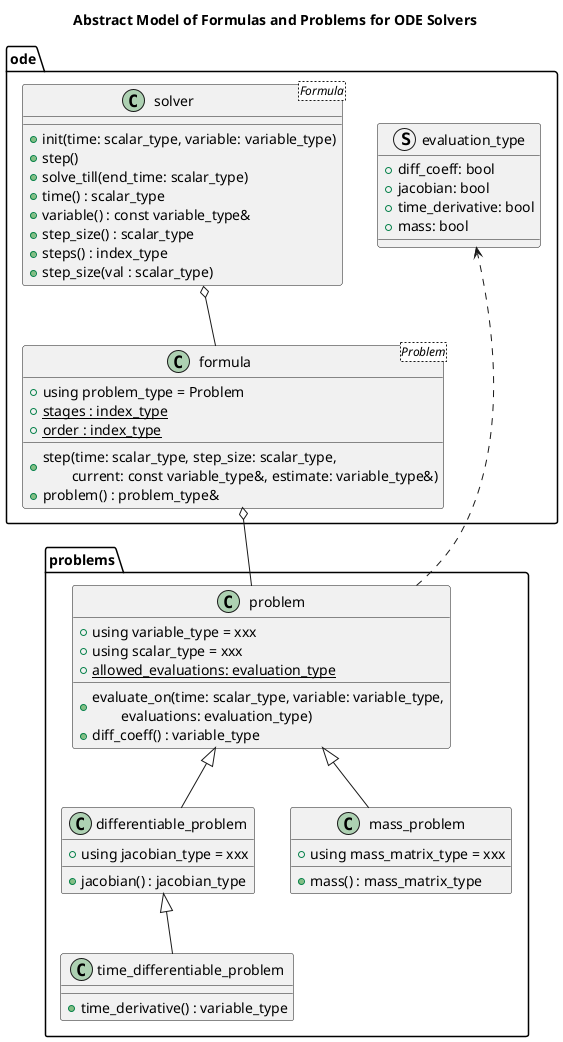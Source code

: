 @startuml formula_and_problems

title Abstract Model of Formulas and Problems for ODE Solvers

package ode {
    struct evaluation_type {
        + diff_coeff: bool
        + jacobian: bool
        + time_derivative: bool
        + mass: bool
    }
}

package problems {
    class problem {
        + using variable_type = xxx
        + using scalar_type = xxx
        {static} + allowed_evaluations: evaluation_type
        + evaluate_on(time: scalar_type, variable: variable_type,\n\tevaluations: evaluation_type)
        + diff_coeff() : variable_type
    }
    problem ..> evaluation_type

    class differentiable_problem {
        + using jacobian_type = xxx
        + jacobian() : jacobian_type
    }
    problem <|-- differentiable_problem

    class time_differentiable_problem {
        + time_derivative() : variable_type
    }
    differentiable_problem <|-- time_differentiable_problem

    class mass_problem {
        + using mass_matrix_type = xxx
        + mass() : mass_matrix_type
    }
    problem <|-- mass_problem
}

package ode {
    !startsub formula
    class formula<Problem> {
        + using problem_type = Problem
        {static} + stages : index_type
        {static} + order : index_type
        + step(time: scalar_type, step_size: scalar_type,\n\tcurrent: const variable_type&, estimate: variable_type&)
        + problem() : problem_type&
    }
    !endsub
    formula o-- problem

    !startsub solver
    class solver<Formula> {
        + init(time: scalar_type, variable: variable_type)
        + step()
        + solve_till(end_time: scalar_type)
        + time() : scalar_type
        + variable() : const variable_type&
        + step_size() : scalar_type
        + steps() : index_type
        + step_size(val : scalar_type)
    }
    solver o-- formula
    !endsub
}

@enduml
